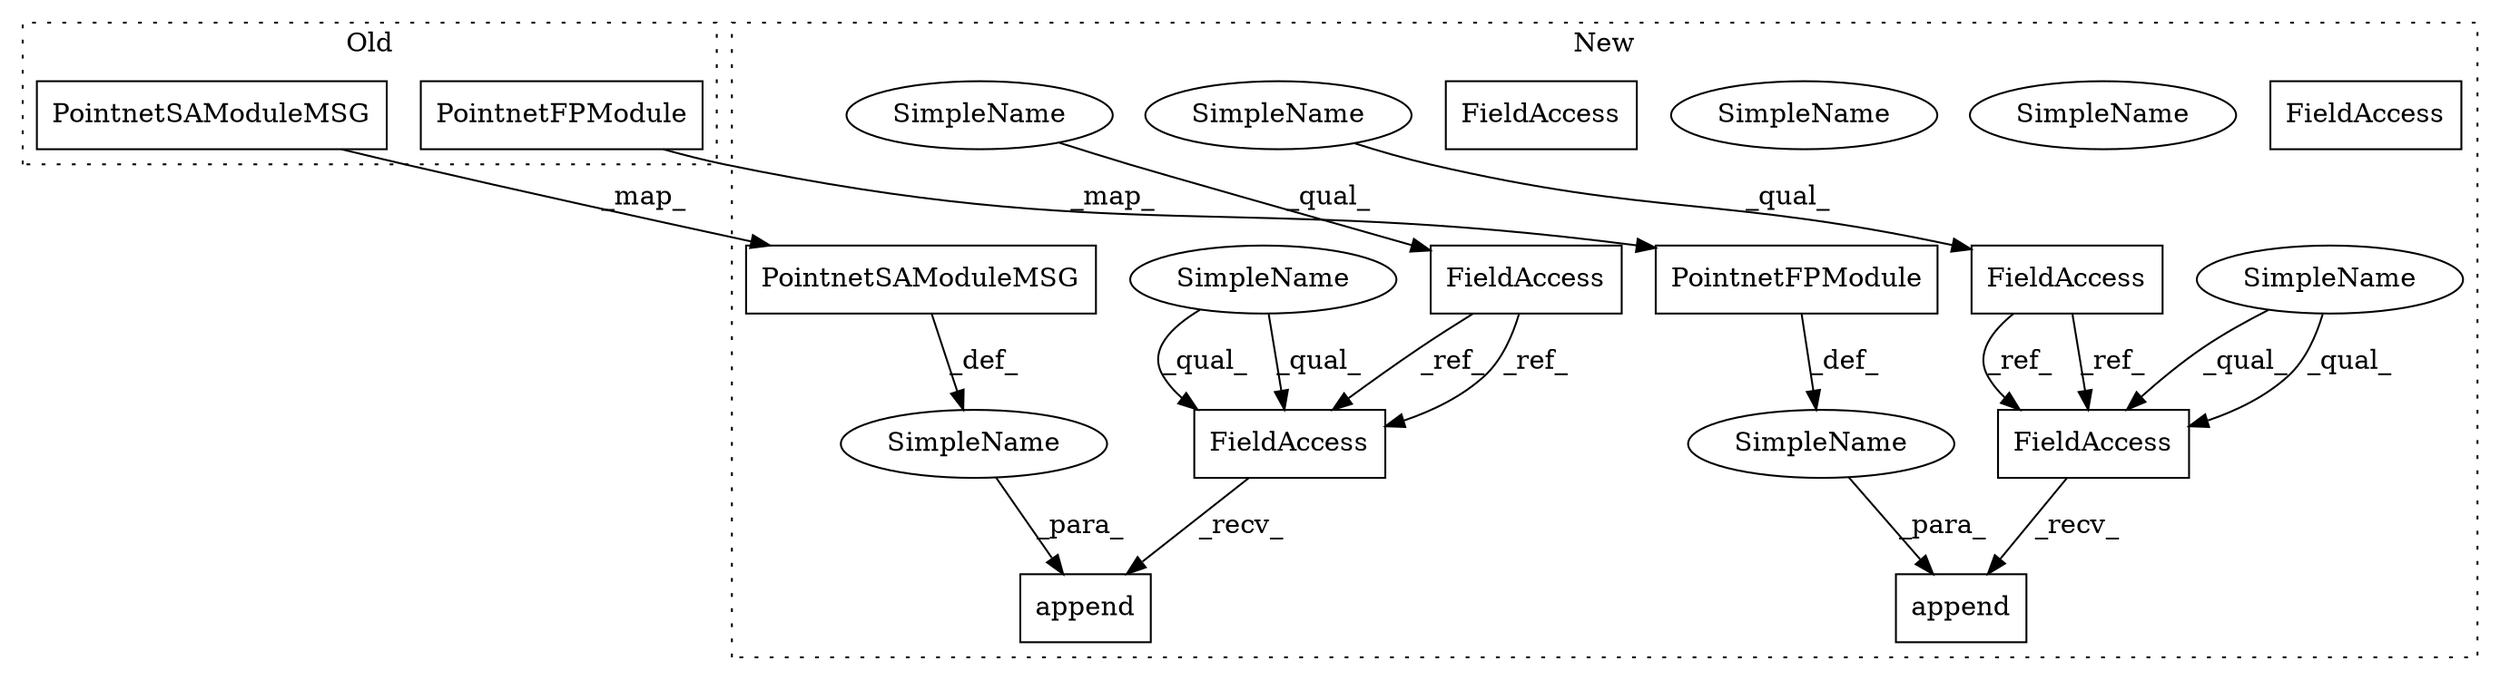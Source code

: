 digraph G {
subgraph cluster0 {
1 [label="PointnetSAModuleMSG" a="32" s="4404,4512" l="20,1" shape="box"];
12 [label="PointnetFPModule" a="32" s="4926,4981" l="17,1" shape="box"];
label = "Old";
style="dotted";
}
subgraph cluster1 {
2 [label="PointnetSAModuleMSG" a="32" s="4571,4679" l="20,1" shape="box"];
3 [label="SimpleName" a="42" s="" l="" shape="ellipse"];
4 [label="append" a="32" s="4564,4680" l="7,1" shape="box"];
5 [label="FieldAccess" a="22" s="4548" l="15" shape="box"];
6 [label="SimpleName" a="42" s="4548" l="4" shape="ellipse"];
7 [label="FieldAccess" a="22" s="4294" l="15" shape="box"];
8 [label="SimpleName" a="42" s="4294" l="4" shape="ellipse"];
9 [label="FieldAccess" a="22" s="5094" l="15" shape="box"];
10 [label="append" a="32" s="5412,5475" l="7,1" shape="box"];
11 [label="PointnetFPModule" a="32" s="5419,5474" l="17,1" shape="box"];
13 [label="FieldAccess" a="22" s="5396" l="15" shape="box"];
14 [label="SimpleName" a="42" s="" l="" shape="ellipse"];
15 [label="FieldAccess" a="22" s="4548" l="15" shape="box"];
16 [label="FieldAccess" a="22" s="5396" l="15" shape="box"];
17 [label="SimpleName" a="42" s="5396" l="4" shape="ellipse"];
18 [label="SimpleName" a="42" s="5094" l="4" shape="ellipse"];
19 [label="SimpleName" a="42" s="4294" l="4" shape="ellipse"];
20 [label="SimpleName" a="42" s="4548" l="4" shape="ellipse"];
label = "New";
style="dotted";
}
1 -> 2 [label="_map_"];
2 -> 3 [label="_def_"];
3 -> 4 [label="_para_"];
7 -> 15 [label="_ref_"];
7 -> 15 [label="_ref_"];
9 -> 16 [label="_ref_"];
9 -> 16 [label="_ref_"];
11 -> 14 [label="_def_"];
12 -> 11 [label="_map_"];
14 -> 10 [label="_para_"];
15 -> 4 [label="_recv_"];
16 -> 10 [label="_recv_"];
17 -> 16 [label="_qual_"];
17 -> 16 [label="_qual_"];
18 -> 9 [label="_qual_"];
19 -> 7 [label="_qual_"];
20 -> 15 [label="_qual_"];
20 -> 15 [label="_qual_"];
}